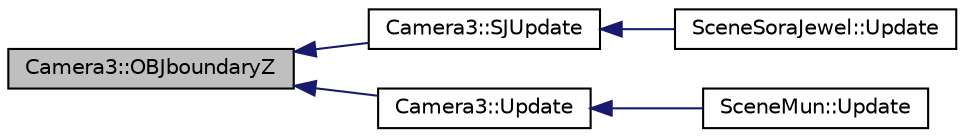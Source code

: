 digraph "Camera3::OBJboundaryZ"
{
  bgcolor="transparent";
  edge [fontname="Helvetica",fontsize="10",labelfontname="Helvetica",labelfontsize="10"];
  node [fontname="Helvetica",fontsize="10",shape=record];
  rankdir="LR";
  Node1 [label="Camera3::OBJboundaryZ",height=0.2,width=0.4,color="black", fillcolor="grey75", style="filled", fontcolor="black"];
  Node1 -> Node2 [dir="back",color="midnightblue",fontsize="10",style="solid",fontname="Helvetica"];
  Node2 [label="Camera3::SJUpdate",height=0.2,width=0.4,color="black",URL="$classCamera3.html#a9b14833d93a40442a53edf635837045c",tooltip="Camera3 SJUpdate funcion. "];
  Node2 -> Node3 [dir="back",color="midnightblue",fontsize="10",style="solid",fontname="Helvetica"];
  Node3 [label="SceneSoraJewel::Update",height=0.2,width=0.4,color="black",URL="$classSceneSoraJewel.html#a581a47998e6133291289306656463cb6",tooltip="This function is constantly running to update the scene such as animation and game logics..."];
  Node1 -> Node4 [dir="back",color="midnightblue",fontsize="10",style="solid",fontname="Helvetica"];
  Node4 [label="Camera3::Update",height=0.2,width=0.4,color="black",URL="$classCamera3.html#a1325eb6c97194791fb8da473e2560add",tooltip="Camera3 Update function. "];
  Node4 -> Node5 [dir="back",color="midnightblue",fontsize="10",style="solid",fontname="Helvetica"];
  Node5 [label="SceneMun::Update",height=0.2,width=0.4,color="black",URL="$classSceneMun.html#ac31a057e66f46bb4d9a7b3fb1c2cfbb9",tooltip="SceneMun main update Function. "];
}
